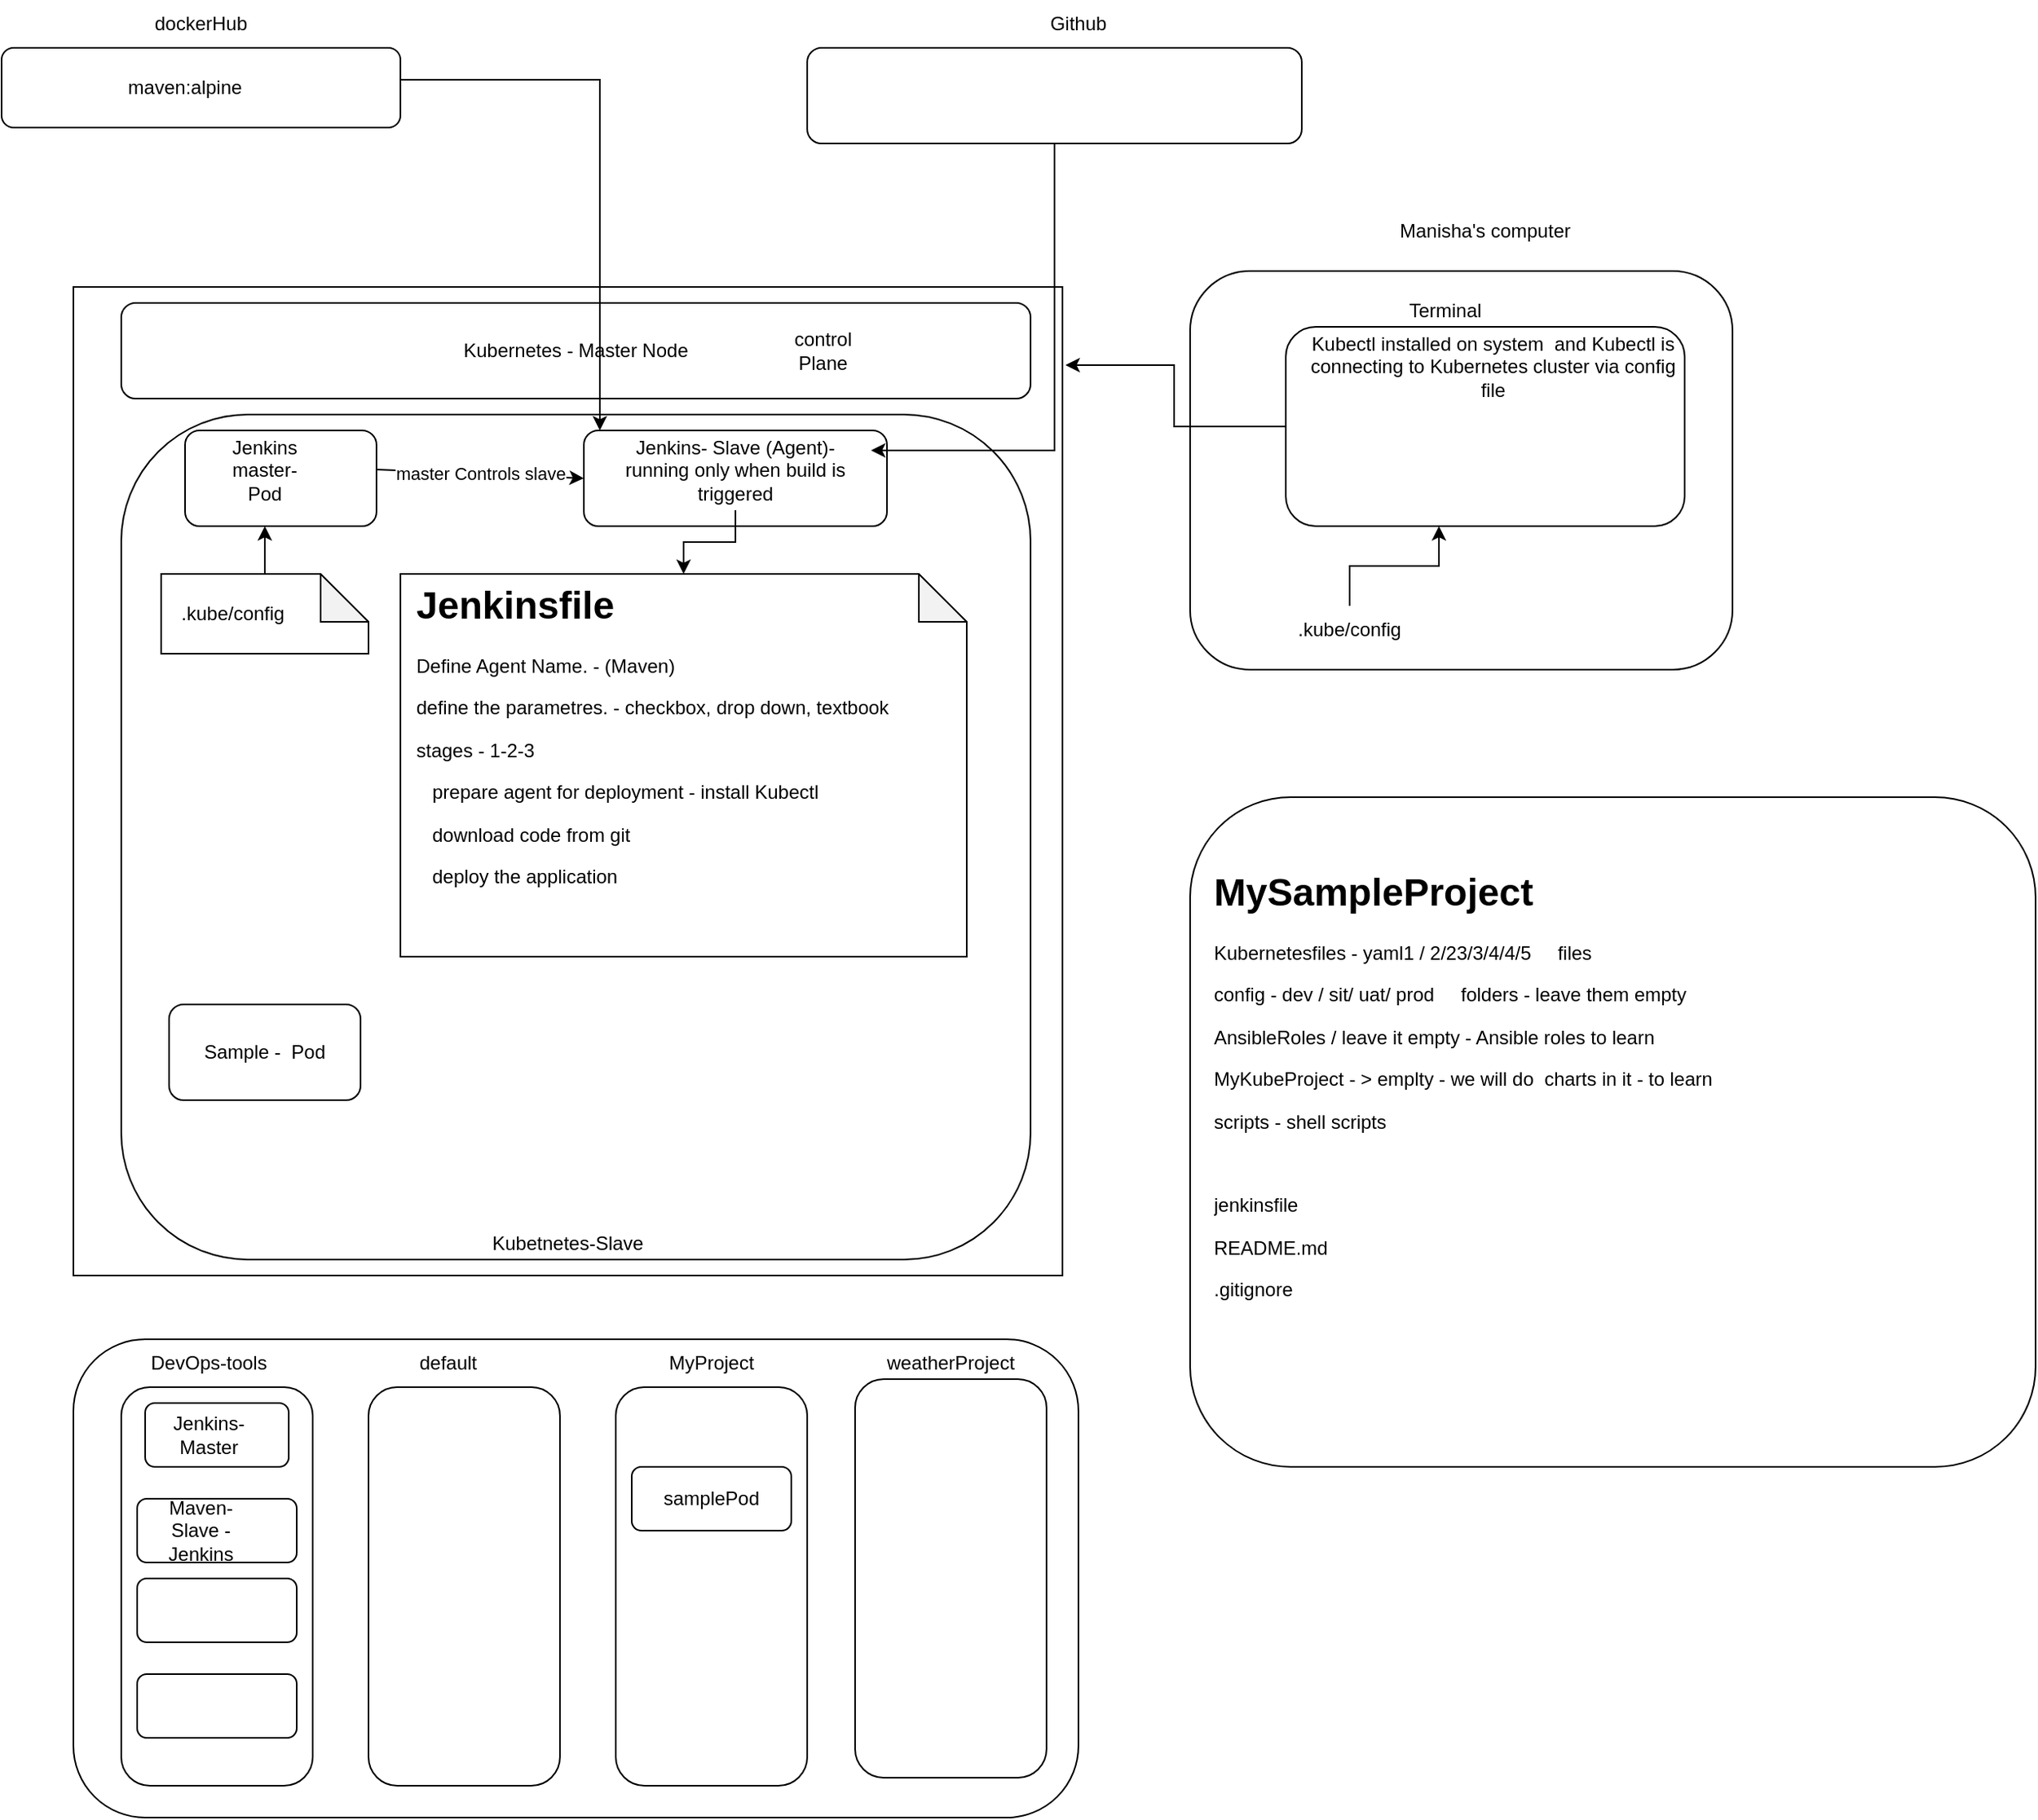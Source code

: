 <mxfile version="21.8.1" type="github">
  <diagram name="Page-1" id="4bMjsid2UtYStN-u2KiD">
    <mxGraphModel dx="954" dy="1816" grid="1" gridSize="10" guides="1" tooltips="1" connect="1" arrows="1" fold="1" page="1" pageScale="1" pageWidth="827" pageHeight="1169" math="0" shadow="0">
      <root>
        <mxCell id="0" />
        <mxCell id="1" parent="0" />
        <mxCell id="6u1eEpa2Vg1VSWxQ9kUs-1" value="" style="whiteSpace=wrap;html=1;aspect=fixed;" vertex="1" parent="1">
          <mxGeometry x="80" y="10" width="620" height="620" as="geometry" />
        </mxCell>
        <mxCell id="6u1eEpa2Vg1VSWxQ9kUs-2" value="Kubernetes - Master Node" style="rounded=1;whiteSpace=wrap;html=1;" vertex="1" parent="1">
          <mxGeometry x="110" y="20" width="570" height="60" as="geometry" />
        </mxCell>
        <mxCell id="6u1eEpa2Vg1VSWxQ9kUs-3" value="" style="rounded=1;whiteSpace=wrap;html=1;" vertex="1" parent="1">
          <mxGeometry x="110" y="90" width="570" height="530" as="geometry" />
        </mxCell>
        <mxCell id="6u1eEpa2Vg1VSWxQ9kUs-4" value="Kubetnetes-Slave" style="text;html=1;strokeColor=none;fillColor=none;align=center;verticalAlign=middle;whiteSpace=wrap;rounded=0;" vertex="1" parent="1">
          <mxGeometry x="310" y="590" width="160" height="40" as="geometry" />
        </mxCell>
        <mxCell id="6u1eEpa2Vg1VSWxQ9kUs-5" value="" style="rounded=1;whiteSpace=wrap;html=1;" vertex="1" parent="1">
          <mxGeometry x="150" y="100" width="120" height="60" as="geometry" />
        </mxCell>
        <mxCell id="6u1eEpa2Vg1VSWxQ9kUs-6" value="" style="rounded=1;whiteSpace=wrap;html=1;" vertex="1" parent="1">
          <mxGeometry x="400" y="100" width="190" height="60" as="geometry" />
        </mxCell>
        <mxCell id="6u1eEpa2Vg1VSWxQ9kUs-10" value="control Plane" style="text;html=1;strokeColor=none;fillColor=none;align=center;verticalAlign=middle;whiteSpace=wrap;rounded=0;" vertex="1" parent="1">
          <mxGeometry x="520" y="35" width="60" height="30" as="geometry" />
        </mxCell>
        <mxCell id="6u1eEpa2Vg1VSWxQ9kUs-14" value="Jenkins master- Pod" style="text;html=1;strokeColor=none;fillColor=none;align=center;verticalAlign=middle;whiteSpace=wrap;rounded=0;" vertex="1" parent="1">
          <mxGeometry x="170" y="110" width="60" height="30" as="geometry" />
        </mxCell>
        <mxCell id="6u1eEpa2Vg1VSWxQ9kUs-42" style="edgeStyle=orthogonalEdgeStyle;rounded=0;orthogonalLoop=1;jettySize=auto;html=1;" edge="1" parent="1" source="6u1eEpa2Vg1VSWxQ9kUs-15" target="6u1eEpa2Vg1VSWxQ9kUs-33">
          <mxGeometry relative="1" as="geometry" />
        </mxCell>
        <mxCell id="6u1eEpa2Vg1VSWxQ9kUs-15" value="Jenkins- Slave (Agent)- running only when build is triggered" style="text;html=1;strokeColor=none;fillColor=none;align=center;verticalAlign=middle;whiteSpace=wrap;rounded=0;" vertex="1" parent="1">
          <mxGeometry x="410" y="100" width="170" height="50" as="geometry" />
        </mxCell>
        <mxCell id="6u1eEpa2Vg1VSWxQ9kUs-20" value="" style="endArrow=classic;html=1;rounded=0;entryX=0;entryY=0.5;entryDx=0;entryDy=0;" edge="1" parent="1" target="6u1eEpa2Vg1VSWxQ9kUs-6">
          <mxGeometry relative="1" as="geometry">
            <mxPoint x="270" y="124.5" as="sourcePoint" />
            <mxPoint x="370" y="125" as="targetPoint" />
          </mxGeometry>
        </mxCell>
        <mxCell id="6u1eEpa2Vg1VSWxQ9kUs-21" value="master Controls slave" style="edgeLabel;resizable=0;html=1;align=center;verticalAlign=middle;" connectable="0" vertex="1" parent="6u1eEpa2Vg1VSWxQ9kUs-20">
          <mxGeometry relative="1" as="geometry" />
        </mxCell>
        <mxCell id="6u1eEpa2Vg1VSWxQ9kUs-31" style="edgeStyle=orthogonalEdgeStyle;rounded=0;orthogonalLoop=1;jettySize=auto;html=1;" edge="1" parent="1" source="6u1eEpa2Vg1VSWxQ9kUs-22" target="6u1eEpa2Vg1VSWxQ9kUs-15">
          <mxGeometry relative="1" as="geometry">
            <Array as="points">
              <mxPoint x="410" y="-120" />
            </Array>
          </mxGeometry>
        </mxCell>
        <mxCell id="6u1eEpa2Vg1VSWxQ9kUs-22" value="" style="rounded=1;whiteSpace=wrap;html=1;" vertex="1" parent="1">
          <mxGeometry x="35" y="-140" width="250" height="50" as="geometry" />
        </mxCell>
        <mxCell id="6u1eEpa2Vg1VSWxQ9kUs-23" value="dockerHub" style="text;html=1;strokeColor=none;fillColor=none;align=center;verticalAlign=middle;whiteSpace=wrap;rounded=0;" vertex="1" parent="1">
          <mxGeometry x="130" y="-170" width="60" height="30" as="geometry" />
        </mxCell>
        <mxCell id="6u1eEpa2Vg1VSWxQ9kUs-24" value="maven:alpine" style="text;html=1;strokeColor=none;fillColor=none;align=center;verticalAlign=middle;whiteSpace=wrap;rounded=0;" vertex="1" parent="1">
          <mxGeometry x="100" y="-130" width="100" height="30" as="geometry" />
        </mxCell>
        <mxCell id="6u1eEpa2Vg1VSWxQ9kUs-38" style="edgeStyle=orthogonalEdgeStyle;rounded=0;orthogonalLoop=1;jettySize=auto;html=1;entryX=1;entryY=0.25;entryDx=0;entryDy=0;" edge="1" parent="1" source="6u1eEpa2Vg1VSWxQ9kUs-26" target="6u1eEpa2Vg1VSWxQ9kUs-15">
          <mxGeometry relative="1" as="geometry" />
        </mxCell>
        <mxCell id="6u1eEpa2Vg1VSWxQ9kUs-26" value="" style="rounded=1;whiteSpace=wrap;html=1;" vertex="1" parent="1">
          <mxGeometry x="540" y="-140" width="310" height="60" as="geometry" />
        </mxCell>
        <mxCell id="6u1eEpa2Vg1VSWxQ9kUs-27" value="Github" style="text;html=1;strokeColor=none;fillColor=none;align=center;verticalAlign=middle;whiteSpace=wrap;rounded=0;" vertex="1" parent="1">
          <mxGeometry x="680" y="-170" width="60" height="30" as="geometry" />
        </mxCell>
        <mxCell id="6u1eEpa2Vg1VSWxQ9kUs-33" value="" style="shape=note;whiteSpace=wrap;html=1;backgroundOutline=1;darkOpacity=0.05;" vertex="1" parent="1">
          <mxGeometry x="285" y="190" width="355" height="240" as="geometry" />
        </mxCell>
        <mxCell id="6u1eEpa2Vg1VSWxQ9kUs-37" value="&lt;h1&gt;Jenkinsfile&lt;/h1&gt;&lt;p&gt;Define Agent Name. - (Maven)&lt;/p&gt;&lt;p&gt;define the parametres. - checkbox, drop down, textbook&lt;/p&gt;&lt;p&gt;stages - 1-2-3&lt;/p&gt;&lt;p&gt;&amp;nbsp; &amp;nbsp;prepare agent for deployment - install Kubectl&lt;/p&gt;&lt;p&gt;&amp;nbsp; &amp;nbsp;download code from git&lt;/p&gt;&lt;p&gt;&amp;nbsp; &amp;nbsp;deploy the application&amp;nbsp;&lt;/p&gt;" style="text;html=1;strokeColor=none;fillColor=none;spacing=5;spacingTop=-20;whiteSpace=wrap;overflow=hidden;rounded=0;" vertex="1" parent="1">
          <mxGeometry x="290" y="190" width="330" height="210" as="geometry" />
        </mxCell>
        <mxCell id="6u1eEpa2Vg1VSWxQ9kUs-40" value="Sample - &amp;nbsp;Pod" style="rounded=1;whiteSpace=wrap;html=1;" vertex="1" parent="1">
          <mxGeometry x="140" y="460" width="120" height="60" as="geometry" />
        </mxCell>
        <mxCell id="6u1eEpa2Vg1VSWxQ9kUs-57" value="" style="edgeStyle=orthogonalEdgeStyle;rounded=0;orthogonalLoop=1;jettySize=auto;html=1;" edge="1" parent="1" source="6u1eEpa2Vg1VSWxQ9kUs-44">
          <mxGeometry relative="1" as="geometry">
            <mxPoint x="200" y="160" as="targetPoint" />
            <Array as="points">
              <mxPoint x="200" y="160" />
              <mxPoint x="200" y="160" />
            </Array>
          </mxGeometry>
        </mxCell>
        <mxCell id="6u1eEpa2Vg1VSWxQ9kUs-44" value="" style="shape=note;whiteSpace=wrap;html=1;backgroundOutline=1;darkOpacity=0.05;" vertex="1" parent="1">
          <mxGeometry x="135" y="190" width="130" height="50" as="geometry" />
        </mxCell>
        <mxCell id="6u1eEpa2Vg1VSWxQ9kUs-45" value=".kube/config" style="text;html=1;strokeColor=none;fillColor=none;align=center;verticalAlign=middle;whiteSpace=wrap;rounded=0;" vertex="1" parent="1">
          <mxGeometry x="150" y="200" width="60" height="30" as="geometry" />
        </mxCell>
        <mxCell id="6u1eEpa2Vg1VSWxQ9kUs-48" value="" style="rounded=1;whiteSpace=wrap;html=1;" vertex="1" parent="1">
          <mxGeometry x="780" width="340" height="250" as="geometry" />
        </mxCell>
        <mxCell id="6u1eEpa2Vg1VSWxQ9kUs-49" value="Manisha&#39;s computer" style="text;html=1;strokeColor=none;fillColor=none;align=center;verticalAlign=middle;whiteSpace=wrap;rounded=0;" vertex="1" parent="1">
          <mxGeometry x="900" y="-40" width="130" height="30" as="geometry" />
        </mxCell>
        <mxCell id="6u1eEpa2Vg1VSWxQ9kUs-50" value="" style="rounded=1;whiteSpace=wrap;html=1;" vertex="1" parent="1">
          <mxGeometry x="840" y="35" width="250" height="125" as="geometry" />
        </mxCell>
        <mxCell id="6u1eEpa2Vg1VSWxQ9kUs-51" value="Terminal" style="text;html=1;strokeColor=none;fillColor=none;align=center;verticalAlign=middle;whiteSpace=wrap;rounded=0;" vertex="1" parent="1">
          <mxGeometry x="910" y="10" width="60" height="30" as="geometry" />
        </mxCell>
        <mxCell id="6u1eEpa2Vg1VSWxQ9kUs-52" value=".kube/config" style="text;html=1;strokeColor=none;fillColor=none;align=center;verticalAlign=middle;whiteSpace=wrap;rounded=0;" vertex="1" parent="1">
          <mxGeometry x="850" y="210" width="60" height="30" as="geometry" />
        </mxCell>
        <mxCell id="6u1eEpa2Vg1VSWxQ9kUs-53" style="edgeStyle=orthogonalEdgeStyle;rounded=0;orthogonalLoop=1;jettySize=auto;html=1;entryX=0.384;entryY=1;entryDx=0;entryDy=0;entryPerimeter=0;" edge="1" parent="1" source="6u1eEpa2Vg1VSWxQ9kUs-52" target="6u1eEpa2Vg1VSWxQ9kUs-50">
          <mxGeometry relative="1" as="geometry" />
        </mxCell>
        <mxCell id="6u1eEpa2Vg1VSWxQ9kUs-54" style="edgeStyle=orthogonalEdgeStyle;rounded=0;orthogonalLoop=1;jettySize=auto;html=1;entryX=1.003;entryY=0.079;entryDx=0;entryDy=0;entryPerimeter=0;" edge="1" parent="1" source="6u1eEpa2Vg1VSWxQ9kUs-50" target="6u1eEpa2Vg1VSWxQ9kUs-1">
          <mxGeometry relative="1" as="geometry" />
        </mxCell>
        <mxCell id="6u1eEpa2Vg1VSWxQ9kUs-55" value="Kubectl installed on system &amp;nbsp;and Kubectl is connecting to Kubernetes cluster via config file" style="text;html=1;strokeColor=none;fillColor=none;align=center;verticalAlign=middle;whiteSpace=wrap;rounded=0;" vertex="1" parent="1">
          <mxGeometry x="850" y="40" width="240" height="40" as="geometry" />
        </mxCell>
        <mxCell id="6u1eEpa2Vg1VSWxQ9kUs-58" value="" style="rounded=1;whiteSpace=wrap;html=1;" vertex="1" parent="1">
          <mxGeometry x="80" y="670" width="630" height="300" as="geometry" />
        </mxCell>
        <mxCell id="6u1eEpa2Vg1VSWxQ9kUs-60" value="" style="rounded=1;whiteSpace=wrap;html=1;" vertex="1" parent="1">
          <mxGeometry x="110" y="700" width="120" height="250" as="geometry" />
        </mxCell>
        <mxCell id="6u1eEpa2Vg1VSWxQ9kUs-62" value="" style="rounded=1;whiteSpace=wrap;html=1;" vertex="1" parent="1">
          <mxGeometry x="265" y="700" width="120" height="250" as="geometry" />
        </mxCell>
        <mxCell id="6u1eEpa2Vg1VSWxQ9kUs-63" value="" style="rounded=1;whiteSpace=wrap;html=1;" vertex="1" parent="1">
          <mxGeometry x="420" y="700" width="120" height="250" as="geometry" />
        </mxCell>
        <mxCell id="6u1eEpa2Vg1VSWxQ9kUs-64" value="" style="rounded=1;whiteSpace=wrap;html=1;" vertex="1" parent="1">
          <mxGeometry x="570" y="695" width="120" height="250" as="geometry" />
        </mxCell>
        <mxCell id="6u1eEpa2Vg1VSWxQ9kUs-65" value="DevOps-tools" style="text;html=1;strokeColor=none;fillColor=none;align=center;verticalAlign=middle;whiteSpace=wrap;rounded=0;" vertex="1" parent="1">
          <mxGeometry x="120" y="670" width="90" height="30" as="geometry" />
        </mxCell>
        <mxCell id="6u1eEpa2Vg1VSWxQ9kUs-66" value="default" style="text;html=1;strokeColor=none;fillColor=none;align=center;verticalAlign=middle;whiteSpace=wrap;rounded=0;" vertex="1" parent="1">
          <mxGeometry x="285" y="670" width="60" height="30" as="geometry" />
        </mxCell>
        <mxCell id="6u1eEpa2Vg1VSWxQ9kUs-67" value="MyProject" style="text;html=1;strokeColor=none;fillColor=none;align=center;verticalAlign=middle;whiteSpace=wrap;rounded=0;" vertex="1" parent="1">
          <mxGeometry x="450" y="670" width="60" height="30" as="geometry" />
        </mxCell>
        <mxCell id="6u1eEpa2Vg1VSWxQ9kUs-68" value="weatherProject" style="text;html=1;strokeColor=none;fillColor=none;align=center;verticalAlign=middle;whiteSpace=wrap;rounded=0;" vertex="1" parent="1">
          <mxGeometry x="600" y="670" width="60" height="30" as="geometry" />
        </mxCell>
        <mxCell id="6u1eEpa2Vg1VSWxQ9kUs-69" value="" style="rounded=1;whiteSpace=wrap;html=1;" vertex="1" parent="1">
          <mxGeometry x="125" y="710" width="90" height="40" as="geometry" />
        </mxCell>
        <mxCell id="6u1eEpa2Vg1VSWxQ9kUs-70" value="" style="rounded=1;whiteSpace=wrap;html=1;" vertex="1" parent="1">
          <mxGeometry x="120" y="770" width="100" height="40" as="geometry" />
        </mxCell>
        <mxCell id="6u1eEpa2Vg1VSWxQ9kUs-73" value="" style="rounded=1;whiteSpace=wrap;html=1;" vertex="1" parent="1">
          <mxGeometry x="120" y="820" width="100" height="40" as="geometry" />
        </mxCell>
        <mxCell id="6u1eEpa2Vg1VSWxQ9kUs-74" value="" style="rounded=1;whiteSpace=wrap;html=1;" vertex="1" parent="1">
          <mxGeometry x="120" y="880" width="100" height="40" as="geometry" />
        </mxCell>
        <mxCell id="6u1eEpa2Vg1VSWxQ9kUs-75" value="Jenkins-Master" style="text;html=1;strokeColor=none;fillColor=none;align=center;verticalAlign=middle;whiteSpace=wrap;rounded=0;" vertex="1" parent="1">
          <mxGeometry x="135" y="715" width="60" height="30" as="geometry" />
        </mxCell>
        <mxCell id="6u1eEpa2Vg1VSWxQ9kUs-76" value="Maven-Slave - Jenkins" style="text;html=1;strokeColor=none;fillColor=none;align=center;verticalAlign=middle;whiteSpace=wrap;rounded=0;" vertex="1" parent="1">
          <mxGeometry x="130" y="775" width="60" height="30" as="geometry" />
        </mxCell>
        <mxCell id="6u1eEpa2Vg1VSWxQ9kUs-77" value="" style="rounded=1;whiteSpace=wrap;html=1;" vertex="1" parent="1">
          <mxGeometry x="430" y="750" width="100" height="40" as="geometry" />
        </mxCell>
        <mxCell id="6u1eEpa2Vg1VSWxQ9kUs-78" value="samplePod" style="text;html=1;strokeColor=none;fillColor=none;align=center;verticalAlign=middle;whiteSpace=wrap;rounded=0;" vertex="1" parent="1">
          <mxGeometry x="450" y="755" width="60" height="30" as="geometry" />
        </mxCell>
        <mxCell id="6u1eEpa2Vg1VSWxQ9kUs-79" value="" style="rounded=1;whiteSpace=wrap;html=1;" vertex="1" parent="1">
          <mxGeometry x="780" y="330" width="530" height="420" as="geometry" />
        </mxCell>
        <mxCell id="6u1eEpa2Vg1VSWxQ9kUs-80" value="&lt;h1&gt;MySampleProject&lt;/h1&gt;&lt;p&gt;Kubernetesfiles - yaml1 / 2/23/3/4/4/5 &amp;nbsp; &amp;nbsp; files&lt;/p&gt;&lt;p&gt;config - dev / sit/ uat/ prod &amp;nbsp; &amp;nbsp; folders - leave them empty&lt;/p&gt;&lt;p&gt;AnsibleRoles / leave it empty - Ansible roles to learn&lt;br&gt;&lt;/p&gt;&lt;p&gt;MyKubeProject - &amp;gt; emplty - we will do &amp;nbsp;charts in it - to learn&lt;br&gt;&lt;/p&gt;&lt;p&gt;scripts - shell scripts &amp;nbsp; &amp;nbsp; &amp;nbsp; &amp;nbsp; &amp;nbsp; &amp;nbsp; &amp;nbsp;&amp;nbsp;&lt;br&gt;&lt;/p&gt;&lt;p&gt;&lt;br&gt;&lt;/p&gt;&lt;p&gt;jenkinsfile&lt;/p&gt;&lt;p&gt;README.md&lt;/p&gt;&lt;p&gt;.gitignore&lt;/p&gt;&lt;p&gt;&lt;br&gt;&lt;/p&gt;&lt;p&gt;&lt;br&gt;&lt;/p&gt;" style="text;html=1;strokeColor=none;fillColor=none;spacing=5;spacingTop=-20;whiteSpace=wrap;overflow=hidden;rounded=0;" vertex="1" parent="1">
          <mxGeometry x="790" y="370" width="500" height="360" as="geometry" />
        </mxCell>
      </root>
    </mxGraphModel>
  </diagram>
</mxfile>
